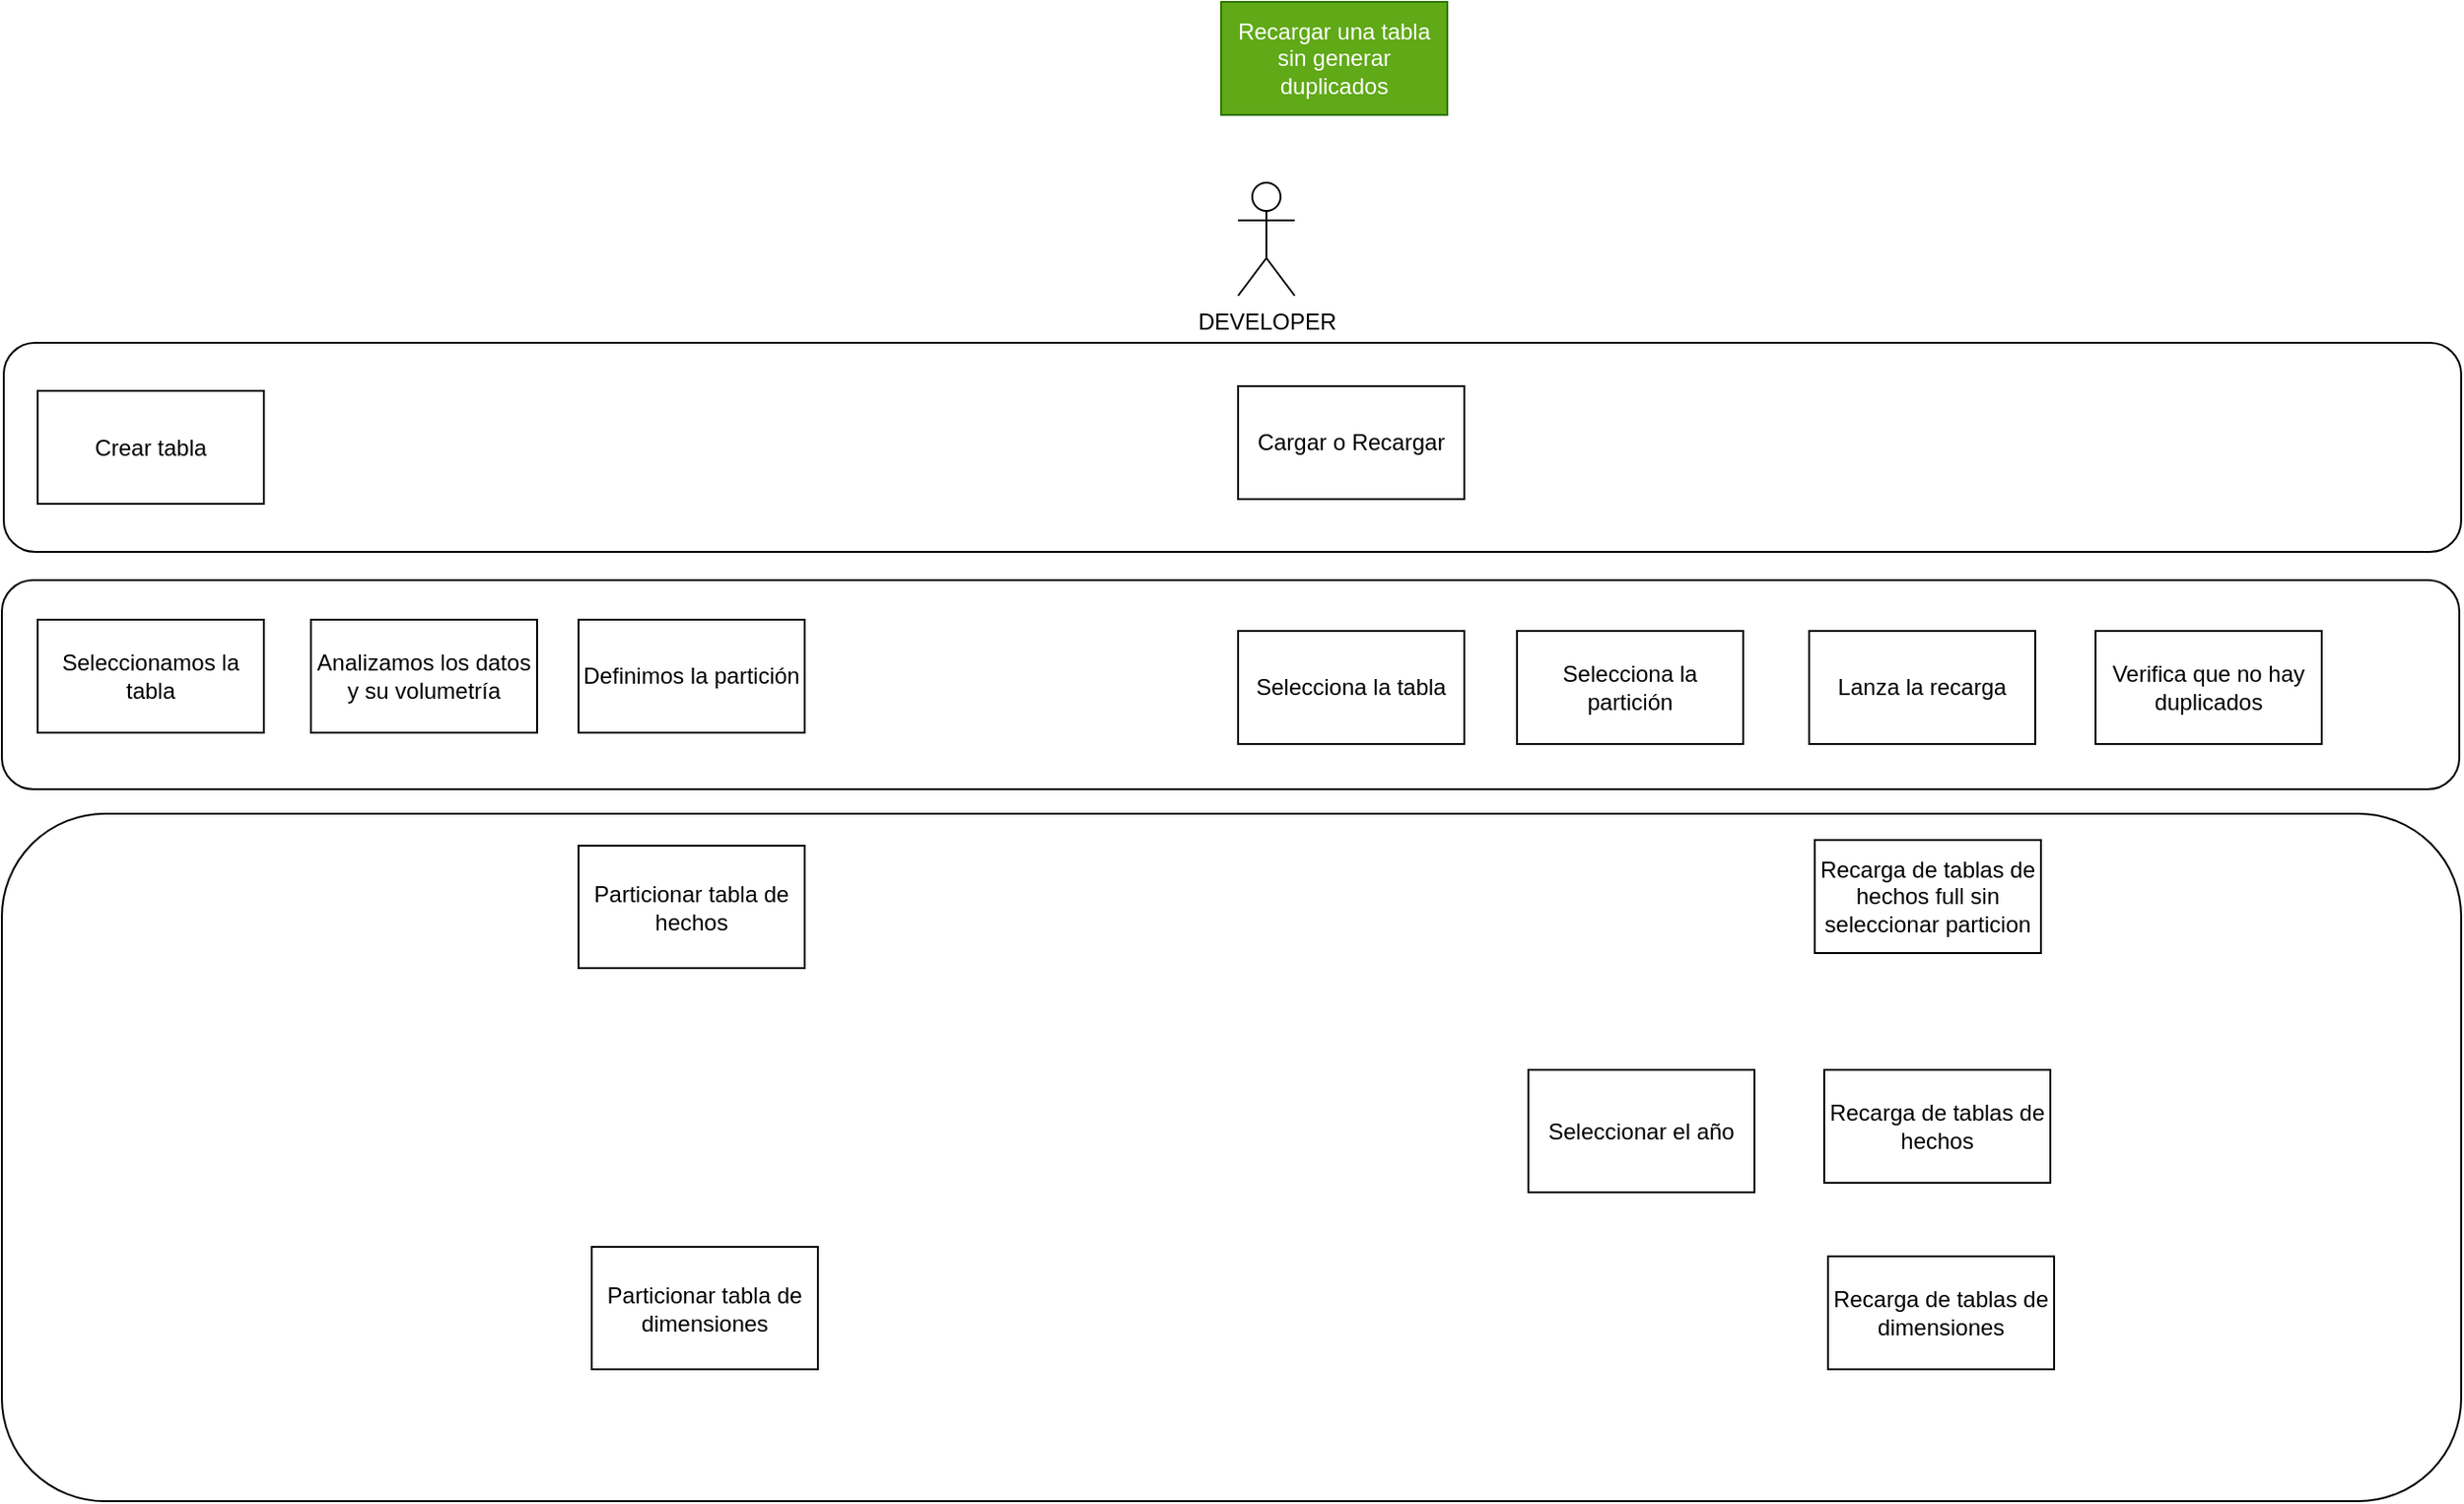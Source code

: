 <mxfile version="20.3.0" type="device" pages="2"><diagram id="h4vle8XdZ9HBvZpGNerz" name="User Story Mapping"><mxGraphModel dx="2213" dy="1255" grid="0" gridSize="10" guides="1" tooltips="1" connect="1" arrows="1" fold="1" page="0" pageScale="1" pageWidth="827" pageHeight="1169" math="0" shadow="0"><root><mxCell id="0"/><mxCell id="1" parent="0"/><mxCell id="Tq3yDzexwqblaNtpTQZn-9" value="" style="rounded=1;whiteSpace=wrap;html=1;hachureGap=4;" vertex="1" parent="1"><mxGeometry x="-723" y="271" width="1305" height="365" as="geometry"/></mxCell><mxCell id="Tq3yDzexwqblaNtpTQZn-8" value="" style="rounded=1;whiteSpace=wrap;html=1;hachureGap=4;" vertex="1" parent="1"><mxGeometry x="-723" y="147" width="1304" height="111" as="geometry"/></mxCell><mxCell id="Tq3yDzexwqblaNtpTQZn-1" value="Recargar una tabla sin generar duplicados" style="rounded=0;whiteSpace=wrap;html=1;hachureGap=4;fillColor=#60a917;fontColor=#ffffff;strokeColor=#2D7600;" vertex="1" parent="1"><mxGeometry x="-76" y="-160" width="120" height="60" as="geometry"/></mxCell><mxCell id="Tq3yDzexwqblaNtpTQZn-3" value="Selecciona la tabla" style="rounded=0;whiteSpace=wrap;html=1;hachureGap=4;" vertex="1" parent="1"><mxGeometry x="-67" y="174" width="120" height="60" as="geometry"/></mxCell><mxCell id="Tq3yDzexwqblaNtpTQZn-4" value="Lanza la recarga" style="rounded=0;whiteSpace=wrap;html=1;hachureGap=4;" vertex="1" parent="1"><mxGeometry x="236" y="174" width="120" height="60" as="geometry"/></mxCell><mxCell id="Tq3yDzexwqblaNtpTQZn-5" value="Recarga de tablas de hechos" style="rounded=0;whiteSpace=wrap;html=1;hachureGap=4;" vertex="1" parent="1"><mxGeometry x="244" y="407" width="120" height="60" as="geometry"/></mxCell><mxCell id="Tq3yDzexwqblaNtpTQZn-6" value="Recarga de tablas de dimensiones" style="rounded=0;whiteSpace=wrap;html=1;hachureGap=4;" vertex="1" parent="1"><mxGeometry x="246" y="506" width="120" height="60" as="geometry"/></mxCell><mxCell id="Tq3yDzexwqblaNtpTQZn-10" value="DEVELOPER" style="shape=umlActor;verticalLabelPosition=bottom;verticalAlign=top;html=1;outlineConnect=0;hachureGap=4;" vertex="1" parent="1"><mxGeometry x="-67" y="-64" width="30" height="60" as="geometry"/></mxCell><mxCell id="Tq3yDzexwqblaNtpTQZn-11" value="Selecciona la partición" style="rounded=0;whiteSpace=wrap;html=1;hachureGap=4;" vertex="1" parent="1"><mxGeometry x="81" y="174" width="120" height="60" as="geometry"/></mxCell><mxCell id="Tq3yDzexwqblaNtpTQZn-12" value="Verifica que no hay duplicados" style="rounded=0;whiteSpace=wrap;html=1;hachureGap=4;" vertex="1" parent="1"><mxGeometry x="388" y="174" width="120" height="60" as="geometry"/></mxCell><mxCell id="QEv0TVXKzNTlXOrFKRMH-1" value="" style="rounded=1;whiteSpace=wrap;html=1;hachureGap=4;" vertex="1" parent="1"><mxGeometry x="-722" y="21" width="1304" height="111" as="geometry"/></mxCell><mxCell id="QEv0TVXKzNTlXOrFKRMH-5" value="Cargar o Recargar" style="rounded=0;whiteSpace=wrap;html=1;hachureGap=4;" vertex="1" parent="1"><mxGeometry x="-67" y="44" width="120" height="60" as="geometry"/></mxCell><mxCell id="QEv0TVXKzNTlXOrFKRMH-6" value="Crear tabla" style="rounded=0;whiteSpace=wrap;html=1;hachureGap=4;" vertex="1" parent="1"><mxGeometry x="-704" y="46.5" width="120" height="60" as="geometry"/></mxCell><mxCell id="QEv0TVXKzNTlXOrFKRMH-7" value="Seleccionamos la tabla" style="rounded=0;whiteSpace=wrap;html=1;hachureGap=4;" vertex="1" parent="1"><mxGeometry x="-704" y="168" width="120" height="60" as="geometry"/></mxCell><mxCell id="QEv0TVXKzNTlXOrFKRMH-8" value="Analizamos los datos y su volumetría" style="rounded=0;whiteSpace=wrap;html=1;hachureGap=4;" vertex="1" parent="1"><mxGeometry x="-559" y="168" width="120" height="60" as="geometry"/></mxCell><mxCell id="QEv0TVXKzNTlXOrFKRMH-9" value="Definimos la partición" style="rounded=0;whiteSpace=wrap;html=1;hachureGap=4;" vertex="1" parent="1"><mxGeometry x="-417" y="168" width="120" height="60" as="geometry"/></mxCell><mxCell id="QEv0TVXKzNTlXOrFKRMH-10" value="Particionar tabla de hechos" style="rounded=0;whiteSpace=wrap;html=1;hachureGap=4;" vertex="1" parent="1"><mxGeometry x="-417" y="288" width="120" height="65" as="geometry"/></mxCell><mxCell id="QEv0TVXKzNTlXOrFKRMH-11" value="Particionar tabla de dimensiones" style="rounded=0;whiteSpace=wrap;html=1;hachureGap=4;" vertex="1" parent="1"><mxGeometry x="-410" y="501" width="120" height="65" as="geometry"/></mxCell><mxCell id="QEv0TVXKzNTlXOrFKRMH-12" value="Seleccionar el año" style="rounded=0;whiteSpace=wrap;html=1;hachureGap=4;" vertex="1" parent="1"><mxGeometry x="87" y="407" width="120" height="65" as="geometry"/></mxCell><mxCell id="QEv0TVXKzNTlXOrFKRMH-13" value="Recarga de tablas de hechos full sin seleccionar particion" style="rounded=0;whiteSpace=wrap;html=1;hachureGap=4;" vertex="1" parent="1"><mxGeometry x="239" y="285" width="120" height="60" as="geometry"/></mxCell></root></mxGraphModel></diagram><diagram id="5ZCZE_vmoeKY0Fx3IQXu" name="Page-2"><mxGraphModel dx="1201" dy="727" grid="0" gridSize="10" guides="1" tooltips="1" connect="1" arrows="1" fold="1" page="0" pageScale="1" pageWidth="827" pageHeight="1169" math="0" shadow="0"><root><mxCell id="0"/><mxCell id="1" parent="0"/></root></mxGraphModel></diagram></mxfile>